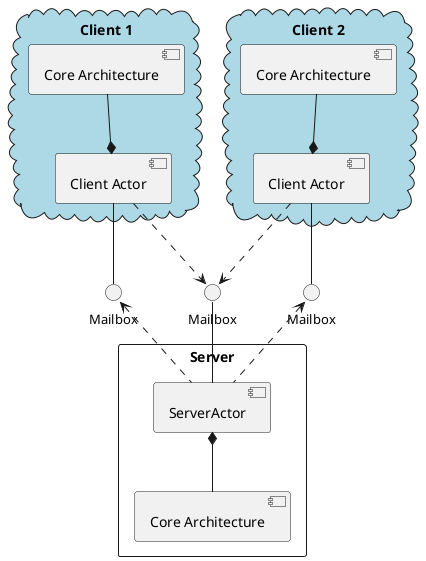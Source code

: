 @startuml clientServerComponentDiagram

() Mailbox as ClientMailbox1
() Mailbox as ClientMailbox2
() Mailbox as ServerMailbox

cloud "Client 1" as cloud1 {
    [Client Actor] as ClientActor1
    [Core Architecture] as core1
    ClientActor1 *-up- core1
    ClientMailbox1 -up- ClientActor1
}

cloud "Client 2" as cloud2 {
    [Client Actor] as ClientActor2
    [Core Architecture] as core2
    ClientActor2 *-up- core2
    ClientMailbox2 -up- ClientActor2
}

rectangle "Server" as cloudS {
    [ServerActor] as ServerActor
    [Core Architecture] as core
    ServerActor *-down- core
    ServerMailbox -down- ServerActor
}


ClientActor2 ..> ServerMailbox
ClientActor1 ..> ServerMailbox
ServerActor .up.> ClientMailbox2
ServerActor .up.> ClientMailbox1 






skinparam {
    CloudBackgroundColor lightblue
    InterfaceFontSize 13
}